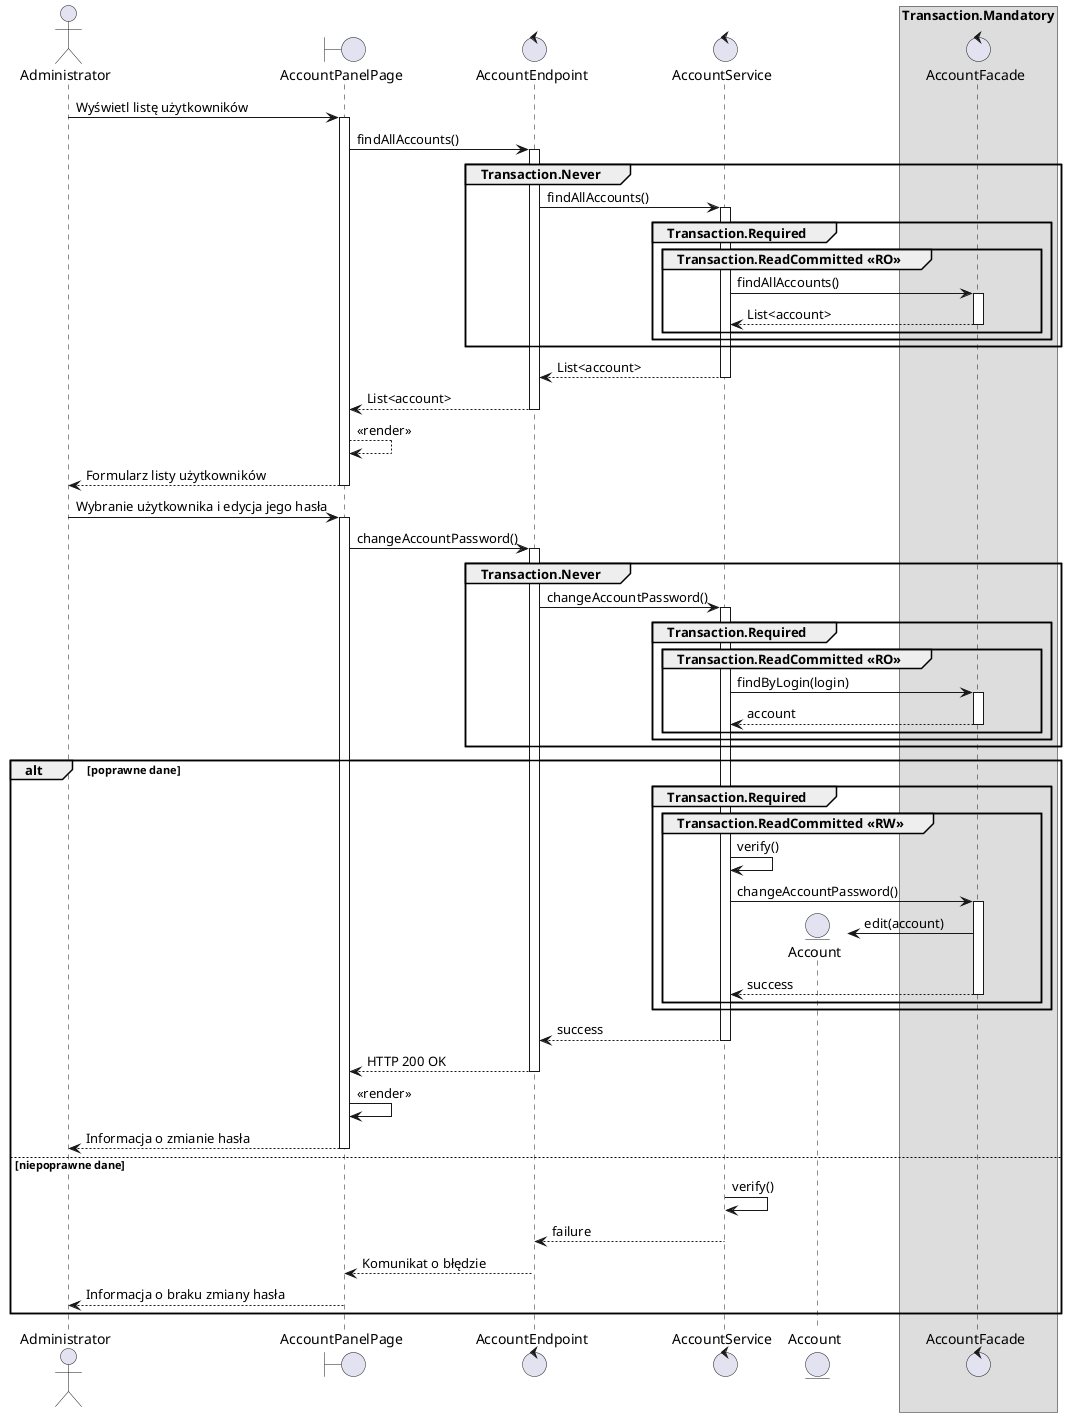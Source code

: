 @startuml MOK.8 - Zmiana hasła innego użytkownika

actor Administrator as client
boundary AccountPanelPage as gui
control AccountEndpoint as controller
control AccountService as service
control AccountFacade as facade
entity Account as account

skinparam backgroundcolor transparent
box Transaction.Mandatory 
    participant facade
end box

client -> gui ++ : Wyświetl listę użytkowników
gui -> controller ++ :  findAllAccounts()
group Transaction.Never
    controller -> service ++ : findAllAccounts()
    group Transaction.Required
        group Transaction.ReadCommitted <<RO>>
            service -> facade ++ : findAllAccounts()
            return List<account>
        end
    end
end
return List<account>
return List<account>
gui --> gui : <<render>>
return Formularz listy użytkowników

client -> gui ++ :  Wybranie użytkownika i edycja jego hasła
gui -> controller ++ : changeAccountPassword()
group Transaction.Never
    controller -> service ++ : changeAccountPassword() 
    group Transaction.Required
        group Transaction.ReadCommitted <<RO>>
            service -> facade ++ : findByLogin(login)
            return account
        end
    end
end
alt poprawne dane
    group Transaction.Required
        group Transaction.ReadCommitted <<RW>>
        
            service -> service : verify()
            service -> facade ++ : changeAccountPassword()
            facade -> account ** : edit(account)
            return success
        end
    end
    return success
    return HTTP 200 OK
    gui -> gui : <<render>>
    return Informacja o zmianie hasła
else niepoprawne dane
    service -> service : verify()
    service --> controller : failure
    controller --> gui : Komunikat o błędzie
    gui --> client : Informacja o braku zmiany hasła
end




@enduml